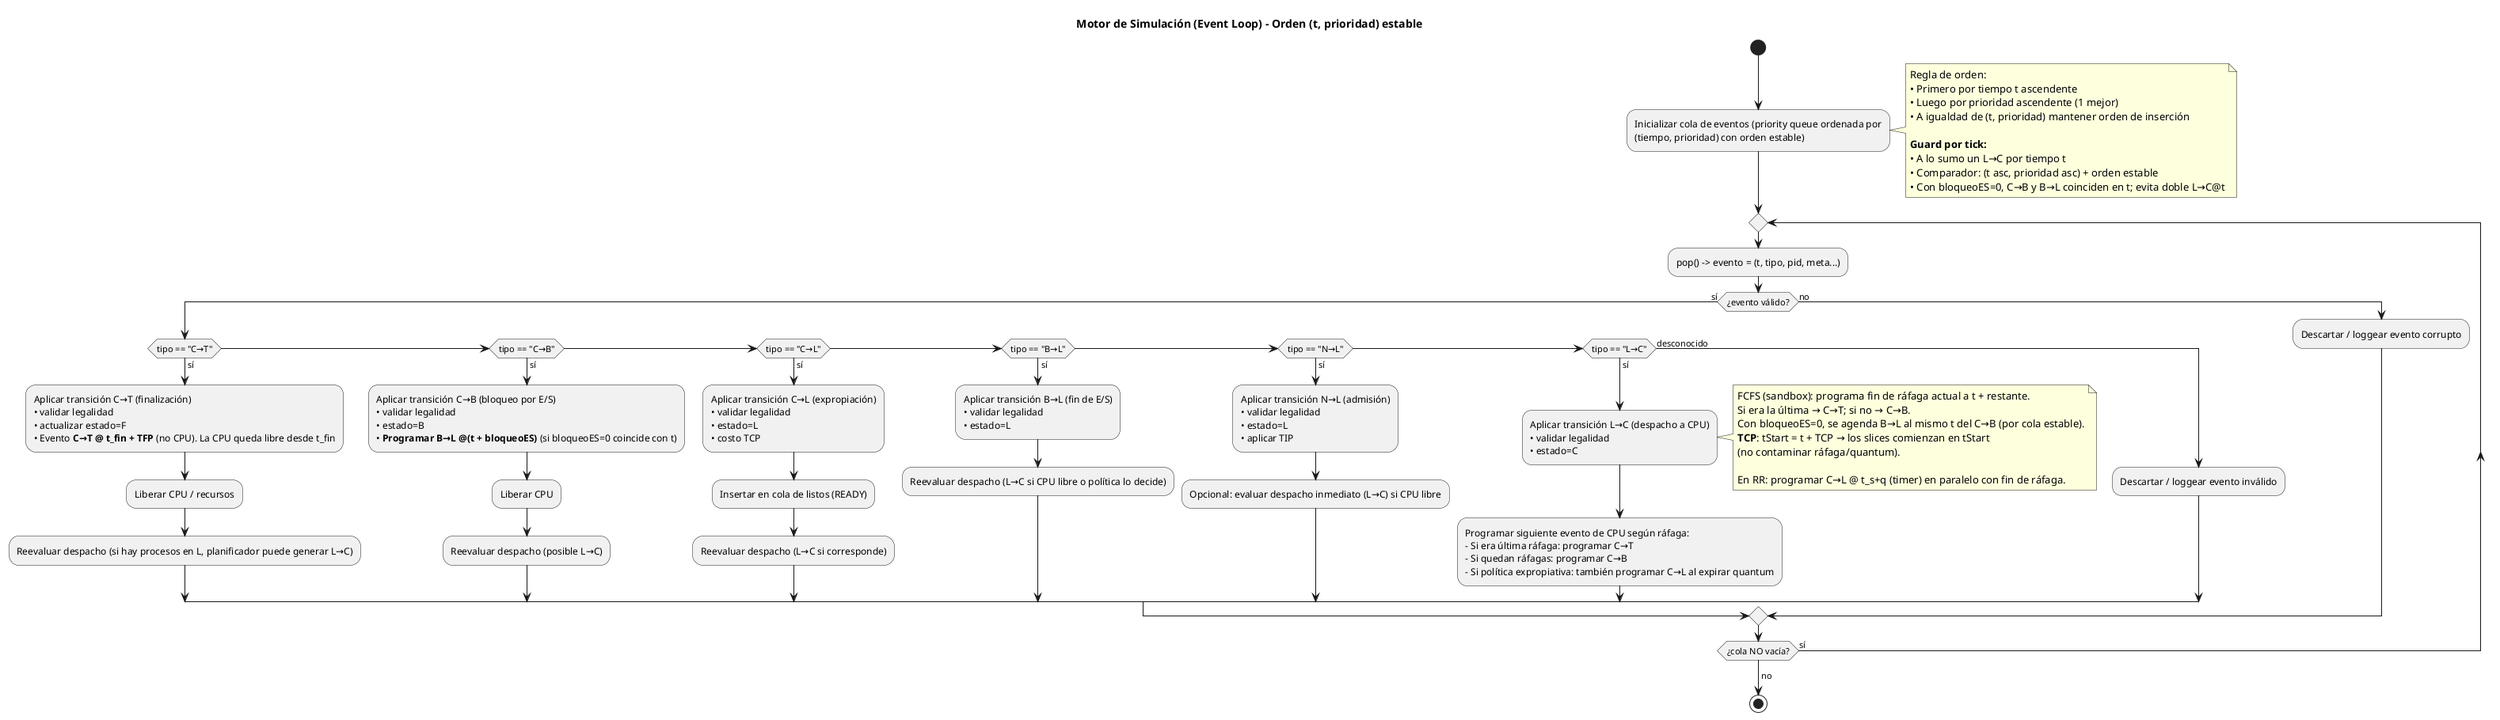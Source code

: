 @startuml 02-actividad-motor
title Motor de Simulación (Event Loop) – Orden (t, prioridad) estable

start

:Inicializar cola de eventos (priority queue ordenada por\n(tiempo, prioridad) con orden estable);
note right
  Regla de orden:
  • Primero por tiempo t ascendente
  • Luego por prioridad ascendente (1 mejor)
  • A igualdad de (t, prioridad) mantener orden de inserción
  
  **Guard por tick:**
  • A lo sumo un L→C por tiempo t
  • Comparador: (t asc, prioridad asc) + orden estable
  • Con bloqueoES=0, C→B y B→L coinciden en t; evita doble L→C@t
end note

repeat
  :pop() -> evento = (t, tipo, pid, meta...);

  if (¿evento válido?) then (sí)
    if (tipo == "C→T") then (sí)
      :Aplicar transición C→T (finalización)\n• validar legalidad\n• actualizar estado=F\n• Evento **C→T @ t_fin + TFP** (no CPU). La CPU queda libre desde t_fin;
      :Liberar CPU / recursos;
      :Reevaluar despacho (si hay procesos en L, planificador puede generar L→C);
    elseif (tipo == "C→B") then (sí)
      :Aplicar transición C→B (bloqueo por E/S)\n• validar legalidad\n• estado=B\n• **Programar B→L @(t + bloqueoES)** (si bloqueoES=0 coincide con t);
      :Liberar CPU;
      :Reevaluar despacho (posible L→C);
    elseif (tipo == "C→L") then (sí)
      :Aplicar transición C→L (expropiación)\n• validar legalidad\n• estado=L\n• costo TCP;
      :Insertar en cola de listos (READY);
      :Reevaluar despacho (L→C si corresponde);
    elseif (tipo == "B→L") then (sí)
      :Aplicar transición B→L (fin de E/S)\n• validar legalidad\n• estado=L;
      :Reevaluar despacho (L→C si CPU libre o política lo decide);
    elseif (tipo == "N→L") then (sí)
      :Aplicar transición N→L (admisión)\n• validar legalidad\n• estado=L\n• aplicar TIP;
      :Opcional: evaluar despacho inmediato (L→C) si CPU libre;
    elseif (tipo == "L→C") then (sí)
      :Aplicar transición L→C (despacho a CPU)\n• validar legalidad\n• estado=C;
      note right
        FCFS (sandbox): programa fin de ráfaga actual a t + restante.
        Si era la última → C→T; si no → C→B.
        Con bloqueoES=0, se agenda B→L al mismo t del C→B (por cola estable).
        **TCP**: tStart = t + TCP → los slices comienzan en tStart 
        (no contaminar ráfaga/quantum).
        
        En RR: programar C→L @ t_s+q (timer) en paralelo con fin de ráfaga.
      end note
      :Programar siguiente evento de CPU según ráfaga:\n– Si era última ráfaga: programar C→T\n– Si quedan ráfagas: programar C→B\n– Si política expropiativa: también programar C→L al expirar quantum;
    else (desconocido)
      :Descartar / loggear evento inválido;
    endif
  else (no)
    :Descartar / loggear evento corrupto;
  endif

repeat while (¿cola NO vacía?) is (sí)
-> no;
stop
@enduml

